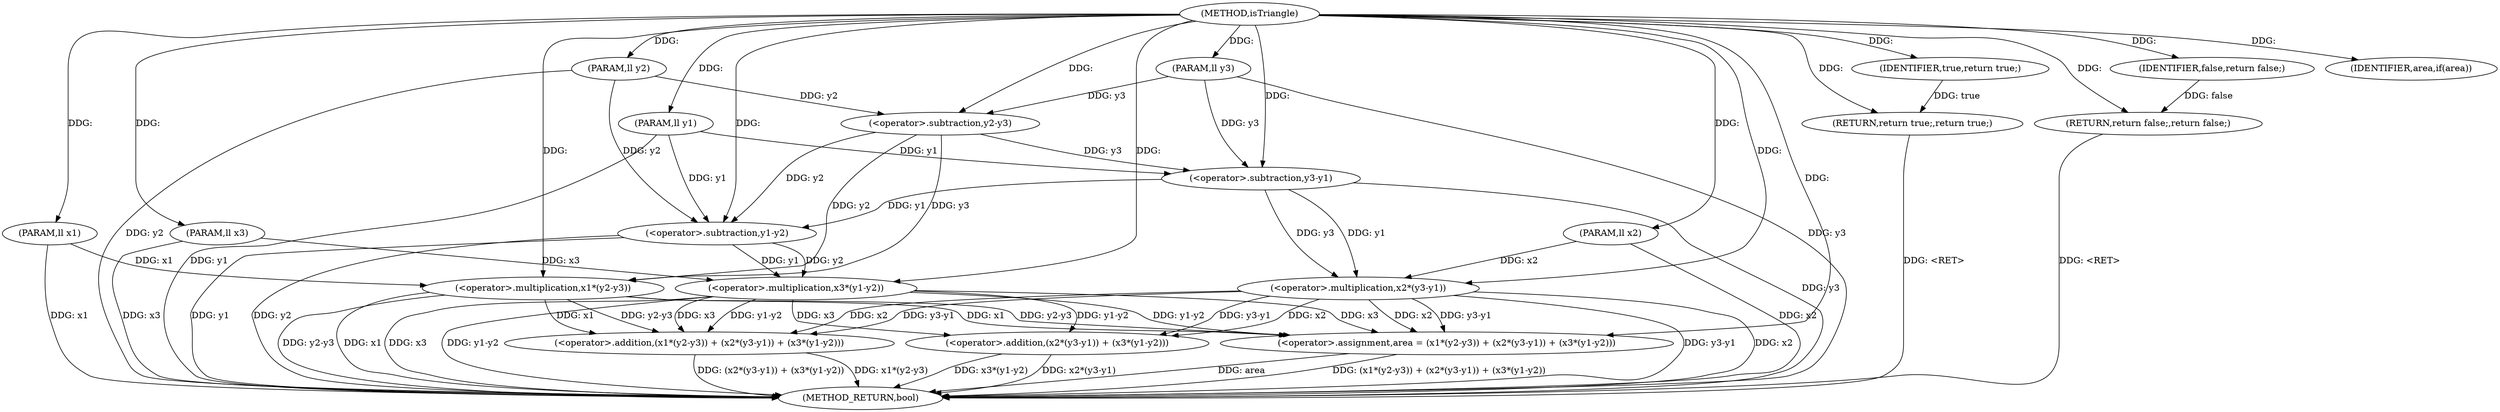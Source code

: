 digraph "isTriangle" {  
"1000279" [label = "(METHOD,isTriangle)" ]
"1000316" [label = "(METHOD_RETURN,bool)" ]
"1000280" [label = "(PARAM,ll x1)" ]
"1000281" [label = "(PARAM,ll y1)" ]
"1000282" [label = "(PARAM,ll x2)" ]
"1000283" [label = "(PARAM,ll y2)" ]
"1000284" [label = "(PARAM,ll x3)" ]
"1000285" [label = "(PARAM,ll y3)" ]
"1000288" [label = "(<operator>.assignment,area = (x1*(y2-y3)) + (x2*(y3-y1)) + (x3*(y1-y2)))" ]
"1000308" [label = "(IDENTIFIER,area,if(area))" ]
"1000290" [label = "(<operator>.addition,(x1*(y2-y3)) + (x2*(y3-y1)) + (x3*(y1-y2)))" ]
"1000310" [label = "(RETURN,return true;,return true;)" ]
"1000291" [label = "(<operator>.multiplication,x1*(y2-y3))" ]
"1000296" [label = "(<operator>.addition,(x2*(y3-y1)) + (x3*(y1-y2)))" ]
"1000311" [label = "(IDENTIFIER,true,return true;)" ]
"1000314" [label = "(RETURN,return false;,return false;)" ]
"1000293" [label = "(<operator>.subtraction,y2-y3)" ]
"1000297" [label = "(<operator>.multiplication,x2*(y3-y1))" ]
"1000302" [label = "(<operator>.multiplication,x3*(y1-y2))" ]
"1000315" [label = "(IDENTIFIER,false,return false;)" ]
"1000299" [label = "(<operator>.subtraction,y3-y1)" ]
"1000304" [label = "(<operator>.subtraction,y1-y2)" ]
  "1000310" -> "1000316"  [ label = "DDG: <RET>"] 
  "1000314" -> "1000316"  [ label = "DDG: <RET>"] 
  "1000280" -> "1000316"  [ label = "DDG: x1"] 
  "1000281" -> "1000316"  [ label = "DDG: y1"] 
  "1000282" -> "1000316"  [ label = "DDG: x2"] 
  "1000283" -> "1000316"  [ label = "DDG: y2"] 
  "1000284" -> "1000316"  [ label = "DDG: x3"] 
  "1000285" -> "1000316"  [ label = "DDG: y3"] 
  "1000288" -> "1000316"  [ label = "DDG: area"] 
  "1000291" -> "1000316"  [ label = "DDG: x1"] 
  "1000291" -> "1000316"  [ label = "DDG: y2-y3"] 
  "1000290" -> "1000316"  [ label = "DDG: x1*(y2-y3)"] 
  "1000297" -> "1000316"  [ label = "DDG: x2"] 
  "1000299" -> "1000316"  [ label = "DDG: y3"] 
  "1000297" -> "1000316"  [ label = "DDG: y3-y1"] 
  "1000296" -> "1000316"  [ label = "DDG: x2*(y3-y1)"] 
  "1000302" -> "1000316"  [ label = "DDG: x3"] 
  "1000304" -> "1000316"  [ label = "DDG: y1"] 
  "1000304" -> "1000316"  [ label = "DDG: y2"] 
  "1000302" -> "1000316"  [ label = "DDG: y1-y2"] 
  "1000296" -> "1000316"  [ label = "DDG: x3*(y1-y2)"] 
  "1000290" -> "1000316"  [ label = "DDG: (x2*(y3-y1)) + (x3*(y1-y2))"] 
  "1000288" -> "1000316"  [ label = "DDG: (x1*(y2-y3)) + (x2*(y3-y1)) + (x3*(y1-y2))"] 
  "1000279" -> "1000280"  [ label = "DDG: "] 
  "1000279" -> "1000281"  [ label = "DDG: "] 
  "1000279" -> "1000282"  [ label = "DDG: "] 
  "1000279" -> "1000283"  [ label = "DDG: "] 
  "1000279" -> "1000284"  [ label = "DDG: "] 
  "1000279" -> "1000285"  [ label = "DDG: "] 
  "1000302" -> "1000288"  [ label = "DDG: x3"] 
  "1000302" -> "1000288"  [ label = "DDG: y1-y2"] 
  "1000297" -> "1000288"  [ label = "DDG: x2"] 
  "1000297" -> "1000288"  [ label = "DDG: y3-y1"] 
  "1000291" -> "1000288"  [ label = "DDG: y2-y3"] 
  "1000291" -> "1000288"  [ label = "DDG: x1"] 
  "1000279" -> "1000288"  [ label = "DDG: "] 
  "1000279" -> "1000308"  [ label = "DDG: "] 
  "1000291" -> "1000290"  [ label = "DDG: y2-y3"] 
  "1000291" -> "1000290"  [ label = "DDG: x1"] 
  "1000302" -> "1000290"  [ label = "DDG: x3"] 
  "1000302" -> "1000290"  [ label = "DDG: y1-y2"] 
  "1000297" -> "1000290"  [ label = "DDG: x2"] 
  "1000297" -> "1000290"  [ label = "DDG: y3-y1"] 
  "1000311" -> "1000310"  [ label = "DDG: true"] 
  "1000279" -> "1000310"  [ label = "DDG: "] 
  "1000280" -> "1000291"  [ label = "DDG: x1"] 
  "1000279" -> "1000291"  [ label = "DDG: "] 
  "1000293" -> "1000291"  [ label = "DDG: y3"] 
  "1000293" -> "1000291"  [ label = "DDG: y2"] 
  "1000297" -> "1000296"  [ label = "DDG: x2"] 
  "1000297" -> "1000296"  [ label = "DDG: y3-y1"] 
  "1000302" -> "1000296"  [ label = "DDG: x3"] 
  "1000302" -> "1000296"  [ label = "DDG: y1-y2"] 
  "1000279" -> "1000311"  [ label = "DDG: "] 
  "1000315" -> "1000314"  [ label = "DDG: false"] 
  "1000279" -> "1000314"  [ label = "DDG: "] 
  "1000283" -> "1000293"  [ label = "DDG: y2"] 
  "1000279" -> "1000293"  [ label = "DDG: "] 
  "1000285" -> "1000293"  [ label = "DDG: y3"] 
  "1000282" -> "1000297"  [ label = "DDG: x2"] 
  "1000279" -> "1000297"  [ label = "DDG: "] 
  "1000299" -> "1000297"  [ label = "DDG: y3"] 
  "1000299" -> "1000297"  [ label = "DDG: y1"] 
  "1000284" -> "1000302"  [ label = "DDG: x3"] 
  "1000279" -> "1000302"  [ label = "DDG: "] 
  "1000304" -> "1000302"  [ label = "DDG: y1"] 
  "1000304" -> "1000302"  [ label = "DDG: y2"] 
  "1000279" -> "1000315"  [ label = "DDG: "] 
  "1000293" -> "1000299"  [ label = "DDG: y3"] 
  "1000285" -> "1000299"  [ label = "DDG: y3"] 
  "1000279" -> "1000299"  [ label = "DDG: "] 
  "1000281" -> "1000299"  [ label = "DDG: y1"] 
  "1000299" -> "1000304"  [ label = "DDG: y1"] 
  "1000281" -> "1000304"  [ label = "DDG: y1"] 
  "1000279" -> "1000304"  [ label = "DDG: "] 
  "1000293" -> "1000304"  [ label = "DDG: y2"] 
  "1000283" -> "1000304"  [ label = "DDG: y2"] 
}
